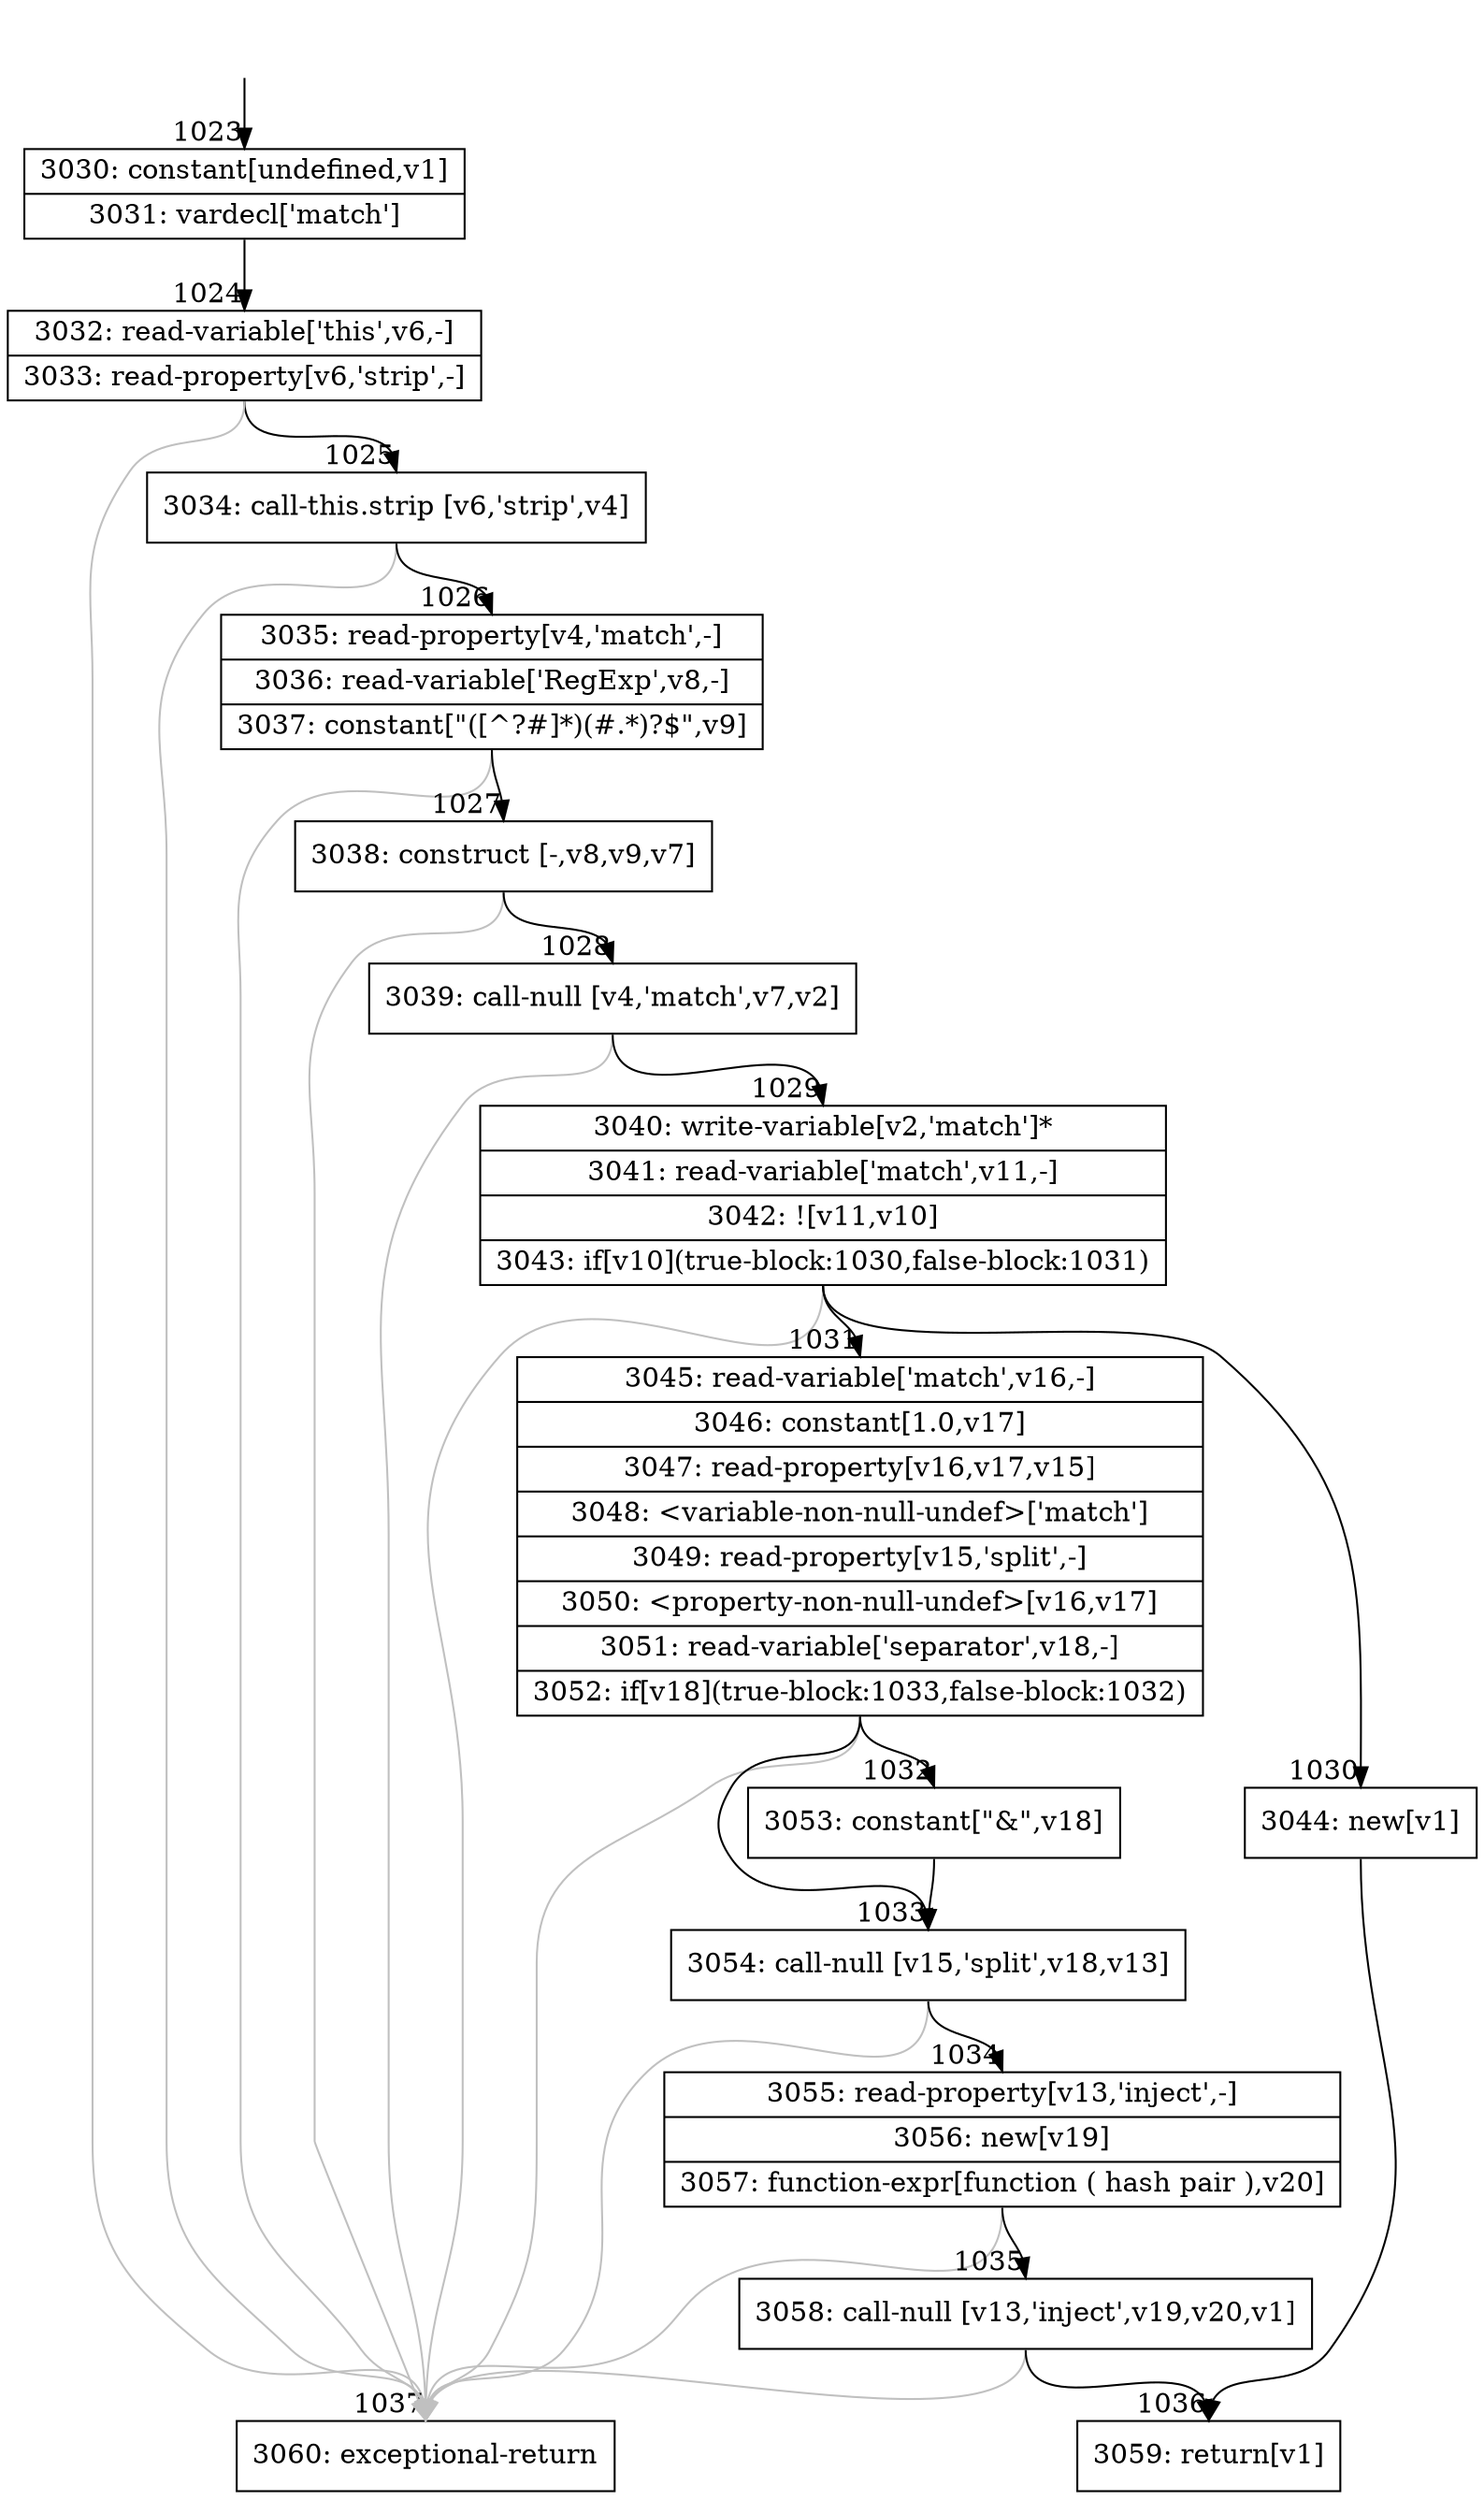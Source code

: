 digraph {
rankdir="TD"
BB_entry85[shape=none,label=""];
BB_entry85 -> BB1023 [tailport=s, headport=n, headlabel="    1023"]
BB1023 [shape=record label="{3030: constant[undefined,v1]|3031: vardecl['match']}" ] 
BB1023 -> BB1024 [tailport=s, headport=n, headlabel="      1024"]
BB1024 [shape=record label="{3032: read-variable['this',v6,-]|3033: read-property[v6,'strip',-]}" ] 
BB1024 -> BB1025 [tailport=s, headport=n, headlabel="      1025"]
BB1024 -> BB1037 [tailport=s, headport=n, color=gray, headlabel="      1037"]
BB1025 [shape=record label="{3034: call-this.strip [v6,'strip',v4]}" ] 
BB1025 -> BB1026 [tailport=s, headport=n, headlabel="      1026"]
BB1025 -> BB1037 [tailport=s, headport=n, color=gray]
BB1026 [shape=record label="{3035: read-property[v4,'match',-]|3036: read-variable['RegExp',v8,-]|3037: constant[\"([^?#]*)(#.*)?$\",v9]}" ] 
BB1026 -> BB1027 [tailport=s, headport=n, headlabel="      1027"]
BB1026 -> BB1037 [tailport=s, headport=n, color=gray]
BB1027 [shape=record label="{3038: construct [-,v8,v9,v7]}" ] 
BB1027 -> BB1028 [tailport=s, headport=n, headlabel="      1028"]
BB1027 -> BB1037 [tailport=s, headport=n, color=gray]
BB1028 [shape=record label="{3039: call-null [v4,'match',v7,v2]}" ] 
BB1028 -> BB1029 [tailport=s, headport=n, headlabel="      1029"]
BB1028 -> BB1037 [tailport=s, headport=n, color=gray]
BB1029 [shape=record label="{3040: write-variable[v2,'match']*|3041: read-variable['match',v11,-]|3042: ![v11,v10]|3043: if[v10](true-block:1030,false-block:1031)}" ] 
BB1029 -> BB1030 [tailport=s, headport=n, headlabel="      1030"]
BB1029 -> BB1031 [tailport=s, headport=n, headlabel="      1031"]
BB1029 -> BB1037 [tailport=s, headport=n, color=gray]
BB1030 [shape=record label="{3044: new[v1]}" ] 
BB1030 -> BB1036 [tailport=s, headport=n, headlabel="      1036"]
BB1031 [shape=record label="{3045: read-variable['match',v16,-]|3046: constant[1.0,v17]|3047: read-property[v16,v17,v15]|3048: \<variable-non-null-undef\>['match']|3049: read-property[v15,'split',-]|3050: \<property-non-null-undef\>[v16,v17]|3051: read-variable['separator',v18,-]|3052: if[v18](true-block:1033,false-block:1032)}" ] 
BB1031 -> BB1033 [tailport=s, headport=n, headlabel="      1033"]
BB1031 -> BB1032 [tailport=s, headport=n, headlabel="      1032"]
BB1031 -> BB1037 [tailport=s, headport=n, color=gray]
BB1032 [shape=record label="{3053: constant[\"&\",v18]}" ] 
BB1032 -> BB1033 [tailport=s, headport=n]
BB1033 [shape=record label="{3054: call-null [v15,'split',v18,v13]}" ] 
BB1033 -> BB1034 [tailport=s, headport=n, headlabel="      1034"]
BB1033 -> BB1037 [tailport=s, headport=n, color=gray]
BB1034 [shape=record label="{3055: read-property[v13,'inject',-]|3056: new[v19]|3057: function-expr[function ( hash pair ),v20]}" ] 
BB1034 -> BB1035 [tailport=s, headport=n, headlabel="      1035"]
BB1034 -> BB1037 [tailport=s, headport=n, color=gray]
BB1035 [shape=record label="{3058: call-null [v13,'inject',v19,v20,v1]}" ] 
BB1035 -> BB1036 [tailport=s, headport=n]
BB1035 -> BB1037 [tailport=s, headport=n, color=gray]
BB1036 [shape=record label="{3059: return[v1]}" ] 
BB1037 [shape=record label="{3060: exceptional-return}" ] 
//#$~ 672
}
